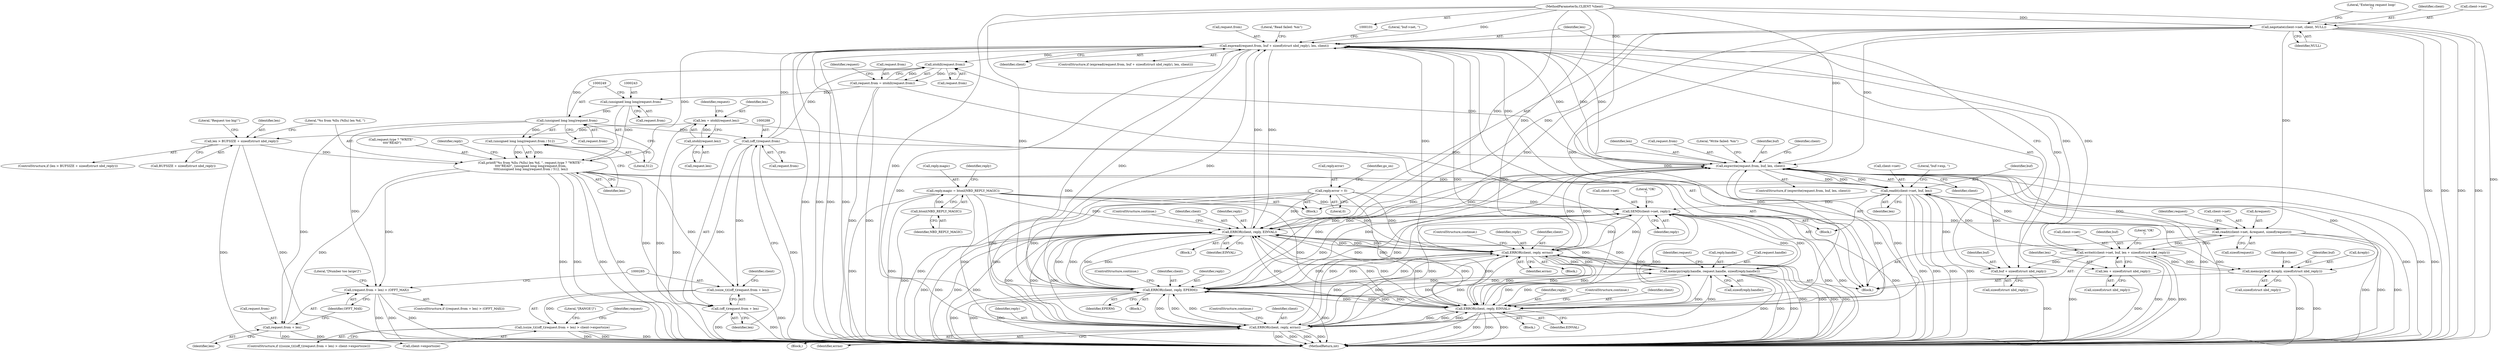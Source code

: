 digraph "0_nbd_3ef52043861ab16352d49af89e048ba6339d6df8@API" {
"1000372" [label="(Call,expread(request.from, buf + sizeof(struct nbd_reply), len, client))"];
"1000287" [label="(Call,(off_t)request.from)"];
"1000248" [label="(Call,(unsigned long long)request.from)"];
"1000242" [label="(Call,(unsigned long long)request.from)"];
"1000151" [label="(Call,request.from = ntohll(request.from))"];
"1000155" [label="(Call,ntohll(request.from))"];
"1000346" [label="(Call,expwrite(request.from, buf, len, client))"];
"1000313" [label="(Call,readit(client->net, buf, len))"];
"1000143" [label="(Call,readit(client->net, &request, sizeof(request)))"];
"1000114" [label="(Call,negotiate(client->net, client, NULL))"];
"1000102" [label="(MethodParameterIn,CLIENT *client)"];
"1000361" [label="(Call,SEND(client->net, reply))"];
"1000122" [label="(Call,reply.magic = htonl(NBD_REPLY_MAGIC))"];
"1000126" [label="(Call,htonl(NBD_REPLY_MAGIC))"];
"1000128" [label="(Call,reply.error = 0)"];
"1000299" [label="(Call,ERROR(client, reply, EINVAL))"];
"1000356" [label="(Call,ERROR(client, reply, errno))"];
"1000340" [label="(Call,ERROR(client, reply, EPERM))"];
"1000385" [label="(Call,ERROR(client, reply, errno))"];
"1000372" [label="(Call,expread(request.from, buf + sizeof(struct nbd_reply), len, client))"];
"1000398" [label="(Call,writeit(client->net, buf, len + sizeof(struct nbd_reply)))"];
"1000392" [label="(Call,memcpy(buf, &reply, sizeof(struct nbd_reply)))"];
"1000234" [label="(Call,printf(\"%s from %llu (%llu) len %d, \", request.type ? \"WRITE\" :\n\t\t\t\t\"READ\", (unsigned long long)request.from,\n\t\t\t\t(unsigned long long)request.from / 512, len))"];
"1000247" [label="(Call,(unsigned long long)request.from / 512)"];
"1000226" [label="(Call,len > BUFSIZE + sizeof(struct nbd_reply))"];
"1000210" [label="(Call,len = ntohl(request.len))"];
"1000212" [label="(Call,ntohl(request.len))"];
"1000277" [label="(Call,ERROR(client, reply, EINVAL))"];
"1000255" [label="(Call,memcpy(reply.handle, request.handle, sizeof(reply.handle)))"];
"1000267" [label="(Call,(request.from + len) > (OFFT_MAX))"];
"1000268" [label="(Call,request.from + len)"];
"1000284" [label="(Call,(ssize_t)((off_t)request.from + len))"];
"1000283" [label="(Call,(ssize_t)((off_t)request.from + len) > client->exportsize)"];
"1000286" [label="(Call,(off_t)request.from + len)"];
"1000376" [label="(Call,buf + sizeof(struct nbd_reply))"];
"1000403" [label="(Call,len + sizeof(struct nbd_reply))"];
"1000292" [label="(Identifier,len)"];
"1000242" [label="(Call,(unsigned long long)request.from)"];
"1000385" [label="(Call,ERROR(client, reply, errno))"];
"1000128" [label="(Call,reply.error = 0)"];
"1000151" [label="(Call,request.from = ntohll(request.from))"];
"1000314" [label="(Call,client->net)"];
"1000362" [label="(Call,client->net)"];
"1000257" [label="(Identifier,reply)"];
"1000273" [label="(Identifier,OFFT_MAX)"];
"1000212" [label="(Call,ntohl(request.len))"];
"1000386" [label="(Identifier,client)"];
"1000270" [label="(Identifier,request)"];
"1000373" [label="(Call,request.from)"];
"1000381" [label="(Identifier,client)"];
"1000380" [label="(Identifier,len)"];
"1000301" [label="(Identifier,reply)"];
"1000277" [label="(Call,ERROR(client, reply, EINVAL))"];
"1000213" [label="(Call,request.len)"];
"1000210" [label="(Call,len = ntohl(request.len))"];
"1000219" [label="(Identifier,request)"];
"1000156" [label="(Call,request.from)"];
"1000118" [label="(Identifier,client)"];
"1000346" [label="(Call,expwrite(request.from, buf, len, client))"];
"1000404" [label="(Identifier,len)"];
"1000211" [label="(Identifier,len)"];
"1000402" [label="(Identifier,buf)"];
"1000344" [label="(ControlStructure,continue;)"];
"1000228" [label="(Call,BUFSIZE + sizeof(struct nbd_reply))"];
"1000233" [label="(Literal,\"Request too big!\")"];
"1000115" [label="(Call,client->net)"];
"1000313" [label="(Call,readit(client->net, buf, len))"];
"1000114" [label="(Call,negotiate(client->net, client, NULL))"];
"1000132" [label="(Literal,0)"];
"1000234" [label="(Call,printf(\"%s from %llu (%llu) len %d, \", request.type ? \"WRITE\" :\n\t\t\t\t\"READ\", (unsigned long long)request.from,\n\t\t\t\t(unsigned long long)request.from / 512, len))"];
"1000356" [label="(Call,ERROR(client, reply, errno))"];
"1000352" [label="(Identifier,client)"];
"1000236" [label="(Call,request.type ? \"WRITE\" :\n\t\t\t\t\"READ\")"];
"1000123" [label="(Call,reply.magic)"];
"1000227" [label="(Identifier,len)"];
"1000144" [label="(Call,client->net)"];
"1000126" [label="(Call,htonl(NBD_REPLY_MAGIC))"];
"1000287" [label="(Call,(off_t)request.from)"];
"1000247" [label="(Call,(unsigned long long)request.from / 512)"];
"1000367" [label="(Literal,\"OK!\n\")"];
"1000143" [label="(Call,readit(client->net, &request, sizeof(request)))"];
"1000398" [label="(Call,writeit(client->net, buf, len + sizeof(struct nbd_reply)))"];
"1000371" [label="(ControlStructure,if (expread(request.from, buf + sizeof(struct nbd_reply), len, client)))"];
"1000256" [label="(Call,reply.handle)"];
"1000248" [label="(Call,(unsigned long long)request.from)"];
"1000340" [label="(Call,ERROR(client, reply, EPERM))"];
"1000161" [label="(Identifier,request)"];
"1000119" [label="(Identifier,NULL)"];
"1000341" [label="(Identifier,client)"];
"1000102" [label="(MethodParameterIn,CLIENT *client)"];
"1000149" [label="(Call,sizeof(request))"];
"1000244" [label="(Call,request.from)"];
"1000400" [label="(Identifier,client)"];
"1000272" [label="(Identifier,len)"];
"1000365" [label="(Identifier,reply)"];
"1000226" [label="(Call,len > BUFSIZE + sizeof(struct nbd_reply))"];
"1000343" [label="(Identifier,EPERM)"];
"1000361" [label="(Call,SEND(client->net, reply))"];
"1000405" [label="(Call,sizeof(struct nbd_reply))"];
"1000378" [label="(Call,sizeof(struct nbd_reply))"];
"1000310" [label="(Block,)"];
"1000351" [label="(Identifier,len)"];
"1000318" [label="(Identifier,len)"];
"1000296" [label="(Block,)"];
"1000279" [label="(Identifier,reply)"];
"1000387" [label="(Identifier,reply)"];
"1000250" [label="(Call,request.from)"];
"1000345" [label="(ControlStructure,if (expwrite(request.from, buf, len, client)))"];
"1000122" [label="(Call,reply.magic = htonl(NBD_REPLY_MAGIC))"];
"1000281" [label="(ControlStructure,continue;)"];
"1000294" [label="(Identifier,client)"];
"1000130" [label="(Identifier,reply)"];
"1000360" [label="(ControlStructure,continue;)"];
"1000372" [label="(Call,expread(request.from, buf + sizeof(struct nbd_reply), len, client))"];
"1000155" [label="(Call,ntohll(request.from))"];
"1000303" [label="(ControlStructure,continue;)"];
"1000359" [label="(Identifier,errno)"];
"1000337" [label="(Block,)"];
"1000147" [label="(Call,&request)"];
"1000289" [label="(Call,request.from)"];
"1000299" [label="(Call,ERROR(client, reply, EINVAL))"];
"1000376" [label="(Call,buf + sizeof(struct nbd_reply))"];
"1000320" [label="(Literal,\"buf->exp, \")"];
"1000393" [label="(Identifier,buf)"];
"1000153" [label="(Identifier,request)"];
"1000300" [label="(Identifier,client)"];
"1000127" [label="(Identifier,NBD_REPLY_MAGIC)"];
"1000103" [label="(Block,)"];
"1000282" [label="(ControlStructure,if (((ssize_t)((off_t)request.from + len) > client->exportsize)))"];
"1000347" [label="(Call,request.from)"];
"1000269" [label="(Call,request.from)"];
"1000253" [label="(Literal,512)"];
"1000268" [label="(Call,request.from + len)"];
"1000358" [label="(Identifier,reply)"];
"1000283" [label="(Call,(ssize_t)((off_t)request.from + len) > client->exportsize)"];
"1000134" [label="(Identifier,go_on)"];
"1000408" [label="(Literal,\"OK!\n\")"];
"1000152" [label="(Call,request.from)"];
"1000274" [label="(Block,)"];
"1000280" [label="(Identifier,EINVAL)"];
"1000276" [label="(Literal,\"[Number too large!]\")"];
"1000317" [label="(Identifier,buf)"];
"1000394" [label="(Call,&reply)"];
"1000259" [label="(Call,request.handle)"];
"1000262" [label="(Call,sizeof(reply.handle))"];
"1000403" [label="(Call,len + sizeof(struct nbd_reply))"];
"1000389" [label="(ControlStructure,continue;)"];
"1000121" [label="(Literal,\"Entering request loop!\n\")"];
"1000384" [label="(Literal,\"Read failed: %m\")"];
"1000342" [label="(Identifier,reply)"];
"1000392" [label="(Call,memcpy(buf, &reply, sizeof(struct nbd_reply)))"];
"1000254" [label="(Identifier,len)"];
"1000278" [label="(Identifier,client)"];
"1000388" [label="(Identifier,errno)"];
"1000382" [label="(Block,)"];
"1000307" [label="(Identifier,request)"];
"1000355" [label="(Literal,\"Write failed: %m\")"];
"1000267" [label="(Call,(request.from + len) > (OFFT_MAX))"];
"1000411" [label="(MethodReturn,int)"];
"1000284" [label="(Call,(ssize_t)((off_t)request.from + len))"];
"1000225" [label="(ControlStructure,if (len > BUFSIZE + sizeof(struct nbd_reply)))"];
"1000286" [label="(Call,(off_t)request.from + len)"];
"1000353" [label="(Block,)"];
"1000135" [label="(Block,)"];
"1000298" [label="(Literal,\"[RANGE!]\")"];
"1000391" [label="(Literal,\"buf->net, \")"];
"1000129" [label="(Call,reply.error)"];
"1000396" [label="(Call,sizeof(struct nbd_reply))"];
"1000266" [label="(ControlStructure,if ((request.from + len) > (OFFT_MAX)))"];
"1000293" [label="(Call,client->exportsize)"];
"1000377" [label="(Identifier,buf)"];
"1000255" [label="(Call,memcpy(reply.handle, request.handle, sizeof(reply.handle)))"];
"1000235" [label="(Literal,\"%s from %llu (%llu) len %d, \")"];
"1000350" [label="(Identifier,buf)"];
"1000399" [label="(Call,client->net)"];
"1000357" [label="(Identifier,client)"];
"1000363" [label="(Identifier,client)"];
"1000302" [label="(Identifier,EINVAL)"];
"1000372" -> "1000371"  [label="AST: "];
"1000372" -> "1000381"  [label="CFG: "];
"1000373" -> "1000372"  [label="AST: "];
"1000376" -> "1000372"  [label="AST: "];
"1000380" -> "1000372"  [label="AST: "];
"1000381" -> "1000372"  [label="AST: "];
"1000384" -> "1000372"  [label="CFG: "];
"1000391" -> "1000372"  [label="CFG: "];
"1000372" -> "1000411"  [label="DDG: "];
"1000372" -> "1000411"  [label="DDG: "];
"1000372" -> "1000411"  [label="DDG: "];
"1000372" -> "1000411"  [label="DDG: "];
"1000372" -> "1000411"  [label="DDG: "];
"1000372" -> "1000155"  [label="DDG: "];
"1000372" -> "1000277"  [label="DDG: "];
"1000372" -> "1000299"  [label="DDG: "];
"1000372" -> "1000340"  [label="DDG: "];
"1000372" -> "1000346"  [label="DDG: "];
"1000287" -> "1000372"  [label="DDG: "];
"1000398" -> "1000372"  [label="DDG: "];
"1000346" -> "1000372"  [label="DDG: "];
"1000346" -> "1000372"  [label="DDG: "];
"1000313" -> "1000372"  [label="DDG: "];
"1000234" -> "1000372"  [label="DDG: "];
"1000356" -> "1000372"  [label="DDG: "];
"1000385" -> "1000372"  [label="DDG: "];
"1000114" -> "1000372"  [label="DDG: "];
"1000277" -> "1000372"  [label="DDG: "];
"1000299" -> "1000372"  [label="DDG: "];
"1000340" -> "1000372"  [label="DDG: "];
"1000102" -> "1000372"  [label="DDG: "];
"1000372" -> "1000385"  [label="DDG: "];
"1000372" -> "1000398"  [label="DDG: "];
"1000372" -> "1000403"  [label="DDG: "];
"1000287" -> "1000286"  [label="AST: "];
"1000287" -> "1000289"  [label="CFG: "];
"1000288" -> "1000287"  [label="AST: "];
"1000289" -> "1000287"  [label="AST: "];
"1000292" -> "1000287"  [label="CFG: "];
"1000287" -> "1000411"  [label="DDG: "];
"1000287" -> "1000155"  [label="DDG: "];
"1000287" -> "1000284"  [label="DDG: "];
"1000287" -> "1000286"  [label="DDG: "];
"1000248" -> "1000287"  [label="DDG: "];
"1000287" -> "1000346"  [label="DDG: "];
"1000248" -> "1000247"  [label="AST: "];
"1000248" -> "1000250"  [label="CFG: "];
"1000249" -> "1000248"  [label="AST: "];
"1000250" -> "1000248"  [label="AST: "];
"1000253" -> "1000248"  [label="CFG: "];
"1000248" -> "1000155"  [label="DDG: "];
"1000248" -> "1000247"  [label="DDG: "];
"1000242" -> "1000248"  [label="DDG: "];
"1000248" -> "1000267"  [label="DDG: "];
"1000248" -> "1000268"  [label="DDG: "];
"1000242" -> "1000234"  [label="AST: "];
"1000242" -> "1000244"  [label="CFG: "];
"1000243" -> "1000242"  [label="AST: "];
"1000244" -> "1000242"  [label="AST: "];
"1000249" -> "1000242"  [label="CFG: "];
"1000242" -> "1000234"  [label="DDG: "];
"1000151" -> "1000242"  [label="DDG: "];
"1000151" -> "1000135"  [label="AST: "];
"1000151" -> "1000155"  [label="CFG: "];
"1000152" -> "1000151"  [label="AST: "];
"1000155" -> "1000151"  [label="AST: "];
"1000161" -> "1000151"  [label="CFG: "];
"1000151" -> "1000411"  [label="DDG: "];
"1000151" -> "1000411"  [label="DDG: "];
"1000155" -> "1000151"  [label="DDG: "];
"1000151" -> "1000155"  [label="DDG: "];
"1000155" -> "1000156"  [label="CFG: "];
"1000156" -> "1000155"  [label="AST: "];
"1000346" -> "1000155"  [label="DDG: "];
"1000346" -> "1000345"  [label="AST: "];
"1000346" -> "1000352"  [label="CFG: "];
"1000347" -> "1000346"  [label="AST: "];
"1000350" -> "1000346"  [label="AST: "];
"1000351" -> "1000346"  [label="AST: "];
"1000352" -> "1000346"  [label="AST: "];
"1000355" -> "1000346"  [label="CFG: "];
"1000363" -> "1000346"  [label="CFG: "];
"1000346" -> "1000411"  [label="DDG: "];
"1000346" -> "1000411"  [label="DDG: "];
"1000346" -> "1000411"  [label="DDG: "];
"1000346" -> "1000411"  [label="DDG: "];
"1000346" -> "1000411"  [label="DDG: "];
"1000346" -> "1000277"  [label="DDG: "];
"1000346" -> "1000299"  [label="DDG: "];
"1000346" -> "1000313"  [label="DDG: "];
"1000346" -> "1000340"  [label="DDG: "];
"1000313" -> "1000346"  [label="DDG: "];
"1000313" -> "1000346"  [label="DDG: "];
"1000356" -> "1000346"  [label="DDG: "];
"1000385" -> "1000346"  [label="DDG: "];
"1000114" -> "1000346"  [label="DDG: "];
"1000277" -> "1000346"  [label="DDG: "];
"1000299" -> "1000346"  [label="DDG: "];
"1000340" -> "1000346"  [label="DDG: "];
"1000102" -> "1000346"  [label="DDG: "];
"1000346" -> "1000356"  [label="DDG: "];
"1000346" -> "1000376"  [label="DDG: "];
"1000346" -> "1000392"  [label="DDG: "];
"1000313" -> "1000310"  [label="AST: "];
"1000313" -> "1000318"  [label="CFG: "];
"1000314" -> "1000313"  [label="AST: "];
"1000317" -> "1000313"  [label="AST: "];
"1000318" -> "1000313"  [label="AST: "];
"1000320" -> "1000313"  [label="CFG: "];
"1000313" -> "1000411"  [label="DDG: "];
"1000313" -> "1000411"  [label="DDG: "];
"1000313" -> "1000411"  [label="DDG: "];
"1000313" -> "1000411"  [label="DDG: "];
"1000313" -> "1000143"  [label="DDG: "];
"1000143" -> "1000313"  [label="DDG: "];
"1000398" -> "1000313"  [label="DDG: "];
"1000234" -> "1000313"  [label="DDG: "];
"1000313" -> "1000361"  [label="DDG: "];
"1000313" -> "1000376"  [label="DDG: "];
"1000313" -> "1000392"  [label="DDG: "];
"1000143" -> "1000135"  [label="AST: "];
"1000143" -> "1000149"  [label="CFG: "];
"1000144" -> "1000143"  [label="AST: "];
"1000147" -> "1000143"  [label="AST: "];
"1000149" -> "1000143"  [label="AST: "];
"1000153" -> "1000143"  [label="CFG: "];
"1000143" -> "1000411"  [label="DDG: "];
"1000143" -> "1000411"  [label="DDG: "];
"1000143" -> "1000411"  [label="DDG: "];
"1000114" -> "1000143"  [label="DDG: "];
"1000361" -> "1000143"  [label="DDG: "];
"1000398" -> "1000143"  [label="DDG: "];
"1000143" -> "1000398"  [label="DDG: "];
"1000114" -> "1000103"  [label="AST: "];
"1000114" -> "1000119"  [label="CFG: "];
"1000115" -> "1000114"  [label="AST: "];
"1000118" -> "1000114"  [label="AST: "];
"1000119" -> "1000114"  [label="AST: "];
"1000121" -> "1000114"  [label="CFG: "];
"1000114" -> "1000411"  [label="DDG: "];
"1000114" -> "1000411"  [label="DDG: "];
"1000114" -> "1000411"  [label="DDG: "];
"1000114" -> "1000411"  [label="DDG: "];
"1000102" -> "1000114"  [label="DDG: "];
"1000114" -> "1000277"  [label="DDG: "];
"1000114" -> "1000299"  [label="DDG: "];
"1000114" -> "1000340"  [label="DDG: "];
"1000102" -> "1000101"  [label="AST: "];
"1000102" -> "1000411"  [label="DDG: "];
"1000102" -> "1000277"  [label="DDG: "];
"1000102" -> "1000299"  [label="DDG: "];
"1000102" -> "1000340"  [label="DDG: "];
"1000102" -> "1000356"  [label="DDG: "];
"1000102" -> "1000385"  [label="DDG: "];
"1000361" -> "1000310"  [label="AST: "];
"1000361" -> "1000365"  [label="CFG: "];
"1000362" -> "1000361"  [label="AST: "];
"1000365" -> "1000361"  [label="AST: "];
"1000367" -> "1000361"  [label="CFG: "];
"1000361" -> "1000411"  [label="DDG: "];
"1000361" -> "1000411"  [label="DDG: "];
"1000361" -> "1000411"  [label="DDG: "];
"1000361" -> "1000255"  [label="DDG: "];
"1000361" -> "1000277"  [label="DDG: "];
"1000361" -> "1000299"  [label="DDG: "];
"1000361" -> "1000340"  [label="DDG: "];
"1000361" -> "1000356"  [label="DDG: "];
"1000122" -> "1000361"  [label="DDG: "];
"1000128" -> "1000361"  [label="DDG: "];
"1000299" -> "1000361"  [label="DDG: "];
"1000340" -> "1000361"  [label="DDG: "];
"1000255" -> "1000361"  [label="DDG: "];
"1000277" -> "1000361"  [label="DDG: "];
"1000385" -> "1000361"  [label="DDG: "];
"1000356" -> "1000361"  [label="DDG: "];
"1000361" -> "1000385"  [label="DDG: "];
"1000122" -> "1000103"  [label="AST: "];
"1000122" -> "1000126"  [label="CFG: "];
"1000123" -> "1000122"  [label="AST: "];
"1000126" -> "1000122"  [label="AST: "];
"1000130" -> "1000122"  [label="CFG: "];
"1000122" -> "1000411"  [label="DDG: "];
"1000122" -> "1000411"  [label="DDG: "];
"1000126" -> "1000122"  [label="DDG: "];
"1000122" -> "1000277"  [label="DDG: "];
"1000122" -> "1000299"  [label="DDG: "];
"1000122" -> "1000340"  [label="DDG: "];
"1000122" -> "1000356"  [label="DDG: "];
"1000122" -> "1000385"  [label="DDG: "];
"1000126" -> "1000127"  [label="CFG: "];
"1000127" -> "1000126"  [label="AST: "];
"1000126" -> "1000411"  [label="DDG: "];
"1000128" -> "1000103"  [label="AST: "];
"1000128" -> "1000132"  [label="CFG: "];
"1000129" -> "1000128"  [label="AST: "];
"1000132" -> "1000128"  [label="AST: "];
"1000134" -> "1000128"  [label="CFG: "];
"1000128" -> "1000411"  [label="DDG: "];
"1000128" -> "1000277"  [label="DDG: "];
"1000128" -> "1000299"  [label="DDG: "];
"1000128" -> "1000340"  [label="DDG: "];
"1000128" -> "1000356"  [label="DDG: "];
"1000128" -> "1000385"  [label="DDG: "];
"1000299" -> "1000296"  [label="AST: "];
"1000299" -> "1000302"  [label="CFG: "];
"1000300" -> "1000299"  [label="AST: "];
"1000301" -> "1000299"  [label="AST: "];
"1000302" -> "1000299"  [label="AST: "];
"1000303" -> "1000299"  [label="CFG: "];
"1000299" -> "1000411"  [label="DDG: "];
"1000299" -> "1000411"  [label="DDG: "];
"1000299" -> "1000411"  [label="DDG: "];
"1000299" -> "1000411"  [label="DDG: "];
"1000299" -> "1000255"  [label="DDG: "];
"1000299" -> "1000277"  [label="DDG: "];
"1000299" -> "1000277"  [label="DDG: "];
"1000299" -> "1000277"  [label="DDG: "];
"1000356" -> "1000299"  [label="DDG: "];
"1000356" -> "1000299"  [label="DDG: "];
"1000385" -> "1000299"  [label="DDG: "];
"1000385" -> "1000299"  [label="DDG: "];
"1000277" -> "1000299"  [label="DDG: "];
"1000277" -> "1000299"  [label="DDG: "];
"1000277" -> "1000299"  [label="DDG: "];
"1000340" -> "1000299"  [label="DDG: "];
"1000340" -> "1000299"  [label="DDG: "];
"1000255" -> "1000299"  [label="DDG: "];
"1000299" -> "1000340"  [label="DDG: "];
"1000299" -> "1000340"  [label="DDG: "];
"1000299" -> "1000356"  [label="DDG: "];
"1000299" -> "1000385"  [label="DDG: "];
"1000356" -> "1000353"  [label="AST: "];
"1000356" -> "1000359"  [label="CFG: "];
"1000357" -> "1000356"  [label="AST: "];
"1000358" -> "1000356"  [label="AST: "];
"1000359" -> "1000356"  [label="AST: "];
"1000360" -> "1000356"  [label="CFG: "];
"1000356" -> "1000411"  [label="DDG: "];
"1000356" -> "1000411"  [label="DDG: "];
"1000356" -> "1000411"  [label="DDG: "];
"1000356" -> "1000411"  [label="DDG: "];
"1000356" -> "1000255"  [label="DDG: "];
"1000356" -> "1000277"  [label="DDG: "];
"1000356" -> "1000277"  [label="DDG: "];
"1000356" -> "1000340"  [label="DDG: "];
"1000356" -> "1000340"  [label="DDG: "];
"1000340" -> "1000356"  [label="DDG: "];
"1000255" -> "1000356"  [label="DDG: "];
"1000277" -> "1000356"  [label="DDG: "];
"1000385" -> "1000356"  [label="DDG: "];
"1000385" -> "1000356"  [label="DDG: "];
"1000356" -> "1000385"  [label="DDG: "];
"1000356" -> "1000385"  [label="DDG: "];
"1000340" -> "1000337"  [label="AST: "];
"1000340" -> "1000343"  [label="CFG: "];
"1000341" -> "1000340"  [label="AST: "];
"1000342" -> "1000340"  [label="AST: "];
"1000343" -> "1000340"  [label="AST: "];
"1000344" -> "1000340"  [label="CFG: "];
"1000340" -> "1000411"  [label="DDG: "];
"1000340" -> "1000411"  [label="DDG: "];
"1000340" -> "1000411"  [label="DDG: "];
"1000340" -> "1000411"  [label="DDG: "];
"1000340" -> "1000255"  [label="DDG: "];
"1000340" -> "1000277"  [label="DDG: "];
"1000340" -> "1000277"  [label="DDG: "];
"1000385" -> "1000340"  [label="DDG: "];
"1000385" -> "1000340"  [label="DDG: "];
"1000277" -> "1000340"  [label="DDG: "];
"1000277" -> "1000340"  [label="DDG: "];
"1000255" -> "1000340"  [label="DDG: "];
"1000340" -> "1000385"  [label="DDG: "];
"1000385" -> "1000382"  [label="AST: "];
"1000385" -> "1000388"  [label="CFG: "];
"1000386" -> "1000385"  [label="AST: "];
"1000387" -> "1000385"  [label="AST: "];
"1000388" -> "1000385"  [label="AST: "];
"1000389" -> "1000385"  [label="CFG: "];
"1000385" -> "1000411"  [label="DDG: "];
"1000385" -> "1000411"  [label="DDG: "];
"1000385" -> "1000411"  [label="DDG: "];
"1000385" -> "1000411"  [label="DDG: "];
"1000385" -> "1000255"  [label="DDG: "];
"1000385" -> "1000277"  [label="DDG: "];
"1000385" -> "1000277"  [label="DDG: "];
"1000255" -> "1000385"  [label="DDG: "];
"1000277" -> "1000385"  [label="DDG: "];
"1000398" -> "1000135"  [label="AST: "];
"1000398" -> "1000403"  [label="CFG: "];
"1000399" -> "1000398"  [label="AST: "];
"1000402" -> "1000398"  [label="AST: "];
"1000403" -> "1000398"  [label="AST: "];
"1000408" -> "1000398"  [label="CFG: "];
"1000398" -> "1000411"  [label="DDG: "];
"1000398" -> "1000411"  [label="DDG: "];
"1000398" -> "1000411"  [label="DDG: "];
"1000398" -> "1000411"  [label="DDG: "];
"1000398" -> "1000376"  [label="DDG: "];
"1000398" -> "1000392"  [label="DDG: "];
"1000392" -> "1000398"  [label="DDG: "];
"1000392" -> "1000135"  [label="AST: "];
"1000392" -> "1000396"  [label="CFG: "];
"1000393" -> "1000392"  [label="AST: "];
"1000394" -> "1000392"  [label="AST: "];
"1000396" -> "1000392"  [label="AST: "];
"1000400" -> "1000392"  [label="CFG: "];
"1000392" -> "1000411"  [label="DDG: "];
"1000392" -> "1000411"  [label="DDG: "];
"1000234" -> "1000135"  [label="AST: "];
"1000234" -> "1000254"  [label="CFG: "];
"1000235" -> "1000234"  [label="AST: "];
"1000236" -> "1000234"  [label="AST: "];
"1000247" -> "1000234"  [label="AST: "];
"1000254" -> "1000234"  [label="AST: "];
"1000257" -> "1000234"  [label="CFG: "];
"1000234" -> "1000411"  [label="DDG: "];
"1000234" -> "1000411"  [label="DDG: "];
"1000234" -> "1000411"  [label="DDG: "];
"1000234" -> "1000411"  [label="DDG: "];
"1000247" -> "1000234"  [label="DDG: "];
"1000247" -> "1000234"  [label="DDG: "];
"1000226" -> "1000234"  [label="DDG: "];
"1000234" -> "1000267"  [label="DDG: "];
"1000234" -> "1000268"  [label="DDG: "];
"1000234" -> "1000284"  [label="DDG: "];
"1000234" -> "1000286"  [label="DDG: "];
"1000247" -> "1000253"  [label="CFG: "];
"1000253" -> "1000247"  [label="AST: "];
"1000254" -> "1000247"  [label="CFG: "];
"1000226" -> "1000225"  [label="AST: "];
"1000226" -> "1000228"  [label="CFG: "];
"1000227" -> "1000226"  [label="AST: "];
"1000228" -> "1000226"  [label="AST: "];
"1000233" -> "1000226"  [label="CFG: "];
"1000235" -> "1000226"  [label="CFG: "];
"1000226" -> "1000411"  [label="DDG: "];
"1000226" -> "1000411"  [label="DDG: "];
"1000210" -> "1000226"  [label="DDG: "];
"1000210" -> "1000135"  [label="AST: "];
"1000210" -> "1000212"  [label="CFG: "];
"1000211" -> "1000210"  [label="AST: "];
"1000212" -> "1000210"  [label="AST: "];
"1000219" -> "1000210"  [label="CFG: "];
"1000210" -> "1000411"  [label="DDG: "];
"1000212" -> "1000210"  [label="DDG: "];
"1000212" -> "1000213"  [label="CFG: "];
"1000213" -> "1000212"  [label="AST: "];
"1000212" -> "1000411"  [label="DDG: "];
"1000277" -> "1000274"  [label="AST: "];
"1000277" -> "1000280"  [label="CFG: "];
"1000278" -> "1000277"  [label="AST: "];
"1000279" -> "1000277"  [label="AST: "];
"1000280" -> "1000277"  [label="AST: "];
"1000281" -> "1000277"  [label="CFG: "];
"1000277" -> "1000411"  [label="DDG: "];
"1000277" -> "1000411"  [label="DDG: "];
"1000277" -> "1000411"  [label="DDG: "];
"1000277" -> "1000411"  [label="DDG: "];
"1000277" -> "1000255"  [label="DDG: "];
"1000255" -> "1000277"  [label="DDG: "];
"1000255" -> "1000135"  [label="AST: "];
"1000255" -> "1000262"  [label="CFG: "];
"1000256" -> "1000255"  [label="AST: "];
"1000259" -> "1000255"  [label="AST: "];
"1000262" -> "1000255"  [label="AST: "];
"1000270" -> "1000255"  [label="CFG: "];
"1000255" -> "1000411"  [label="DDG: "];
"1000255" -> "1000411"  [label="DDG: "];
"1000255" -> "1000411"  [label="DDG: "];
"1000267" -> "1000266"  [label="AST: "];
"1000267" -> "1000273"  [label="CFG: "];
"1000268" -> "1000267"  [label="AST: "];
"1000273" -> "1000267"  [label="AST: "];
"1000276" -> "1000267"  [label="CFG: "];
"1000285" -> "1000267"  [label="CFG: "];
"1000267" -> "1000411"  [label="DDG: "];
"1000267" -> "1000411"  [label="DDG: "];
"1000267" -> "1000411"  [label="DDG: "];
"1000268" -> "1000272"  [label="CFG: "];
"1000269" -> "1000268"  [label="AST: "];
"1000272" -> "1000268"  [label="AST: "];
"1000273" -> "1000268"  [label="CFG: "];
"1000268" -> "1000411"  [label="DDG: "];
"1000268" -> "1000411"  [label="DDG: "];
"1000284" -> "1000283"  [label="AST: "];
"1000284" -> "1000286"  [label="CFG: "];
"1000285" -> "1000284"  [label="AST: "];
"1000286" -> "1000284"  [label="AST: "];
"1000294" -> "1000284"  [label="CFG: "];
"1000284" -> "1000411"  [label="DDG: "];
"1000284" -> "1000283"  [label="DDG: "];
"1000283" -> "1000282"  [label="AST: "];
"1000283" -> "1000293"  [label="CFG: "];
"1000293" -> "1000283"  [label="AST: "];
"1000298" -> "1000283"  [label="CFG: "];
"1000307" -> "1000283"  [label="CFG: "];
"1000283" -> "1000411"  [label="DDG: "];
"1000283" -> "1000411"  [label="DDG: "];
"1000283" -> "1000411"  [label="DDG: "];
"1000286" -> "1000292"  [label="CFG: "];
"1000292" -> "1000286"  [label="AST: "];
"1000286" -> "1000411"  [label="DDG: "];
"1000286" -> "1000411"  [label="DDG: "];
"1000376" -> "1000378"  [label="CFG: "];
"1000377" -> "1000376"  [label="AST: "];
"1000378" -> "1000376"  [label="AST: "];
"1000380" -> "1000376"  [label="CFG: "];
"1000376" -> "1000411"  [label="DDG: "];
"1000403" -> "1000405"  [label="CFG: "];
"1000404" -> "1000403"  [label="AST: "];
"1000405" -> "1000403"  [label="AST: "];
"1000403" -> "1000411"  [label="DDG: "];
}
